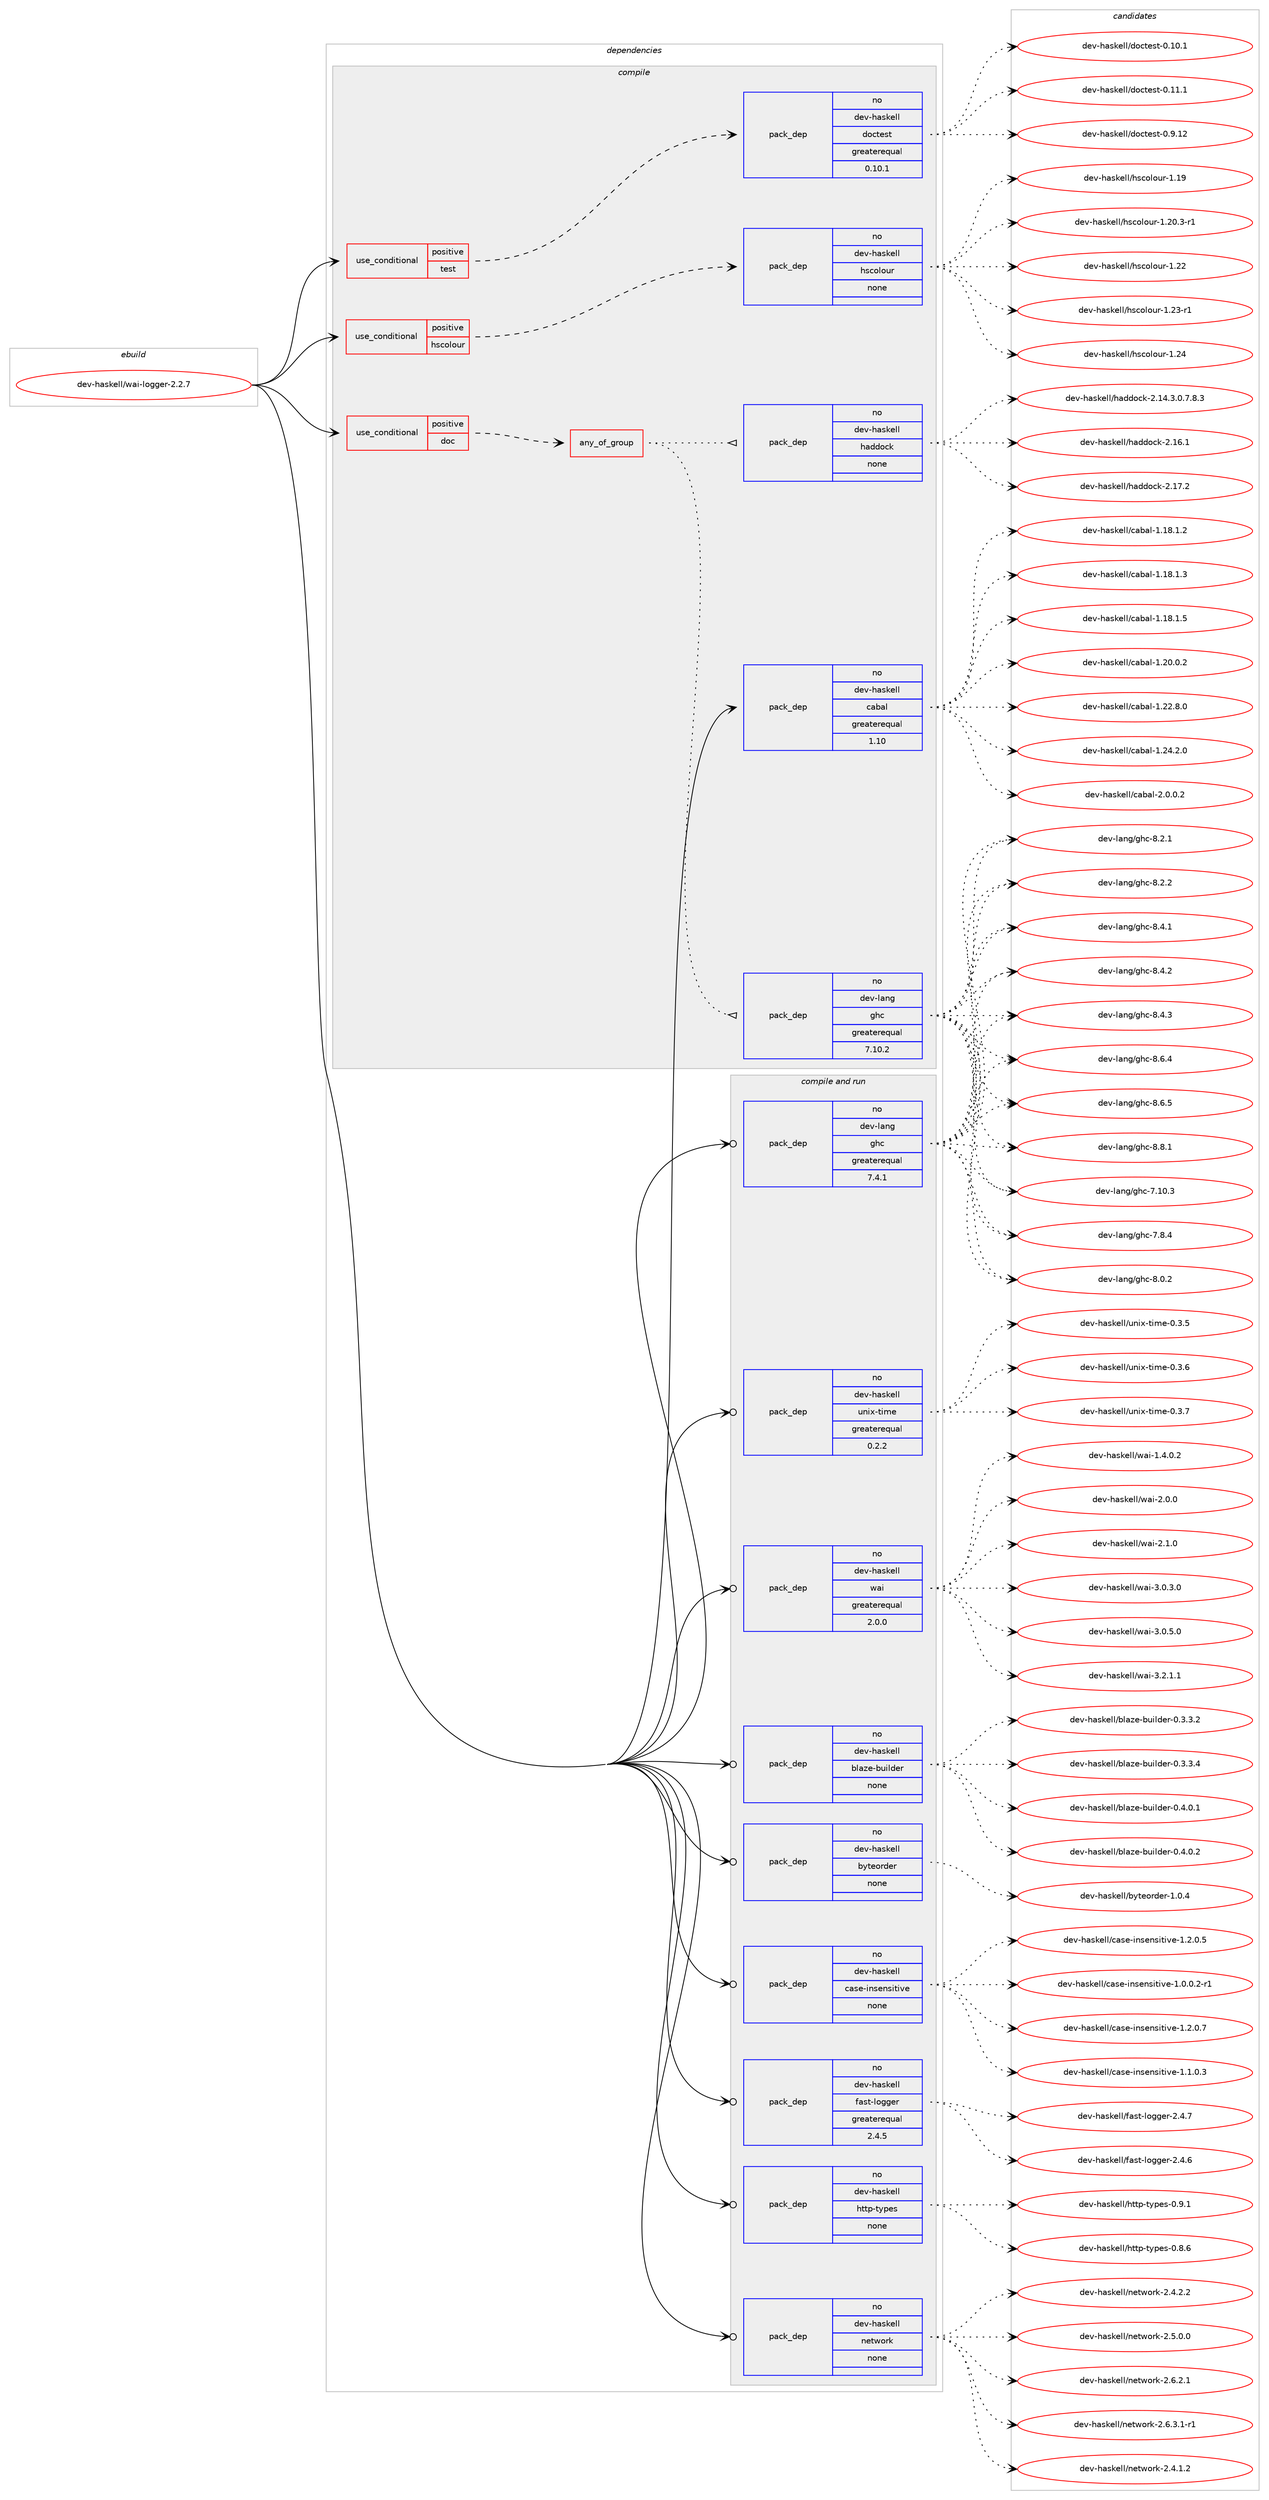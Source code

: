 digraph prolog {

# *************
# Graph options
# *************

newrank=true;
concentrate=true;
compound=true;
graph [rankdir=LR,fontname=Helvetica,fontsize=10,ranksep=1.5];#, ranksep=2.5, nodesep=0.2];
edge  [arrowhead=vee];
node  [fontname=Helvetica,fontsize=10];

# **********
# The ebuild
# **********

subgraph cluster_leftcol {
color=gray;
rank=same;
label=<<i>ebuild</i>>;
id [label="dev-haskell/wai-logger-2.2.7", color=red, width=4, href="../dev-haskell/wai-logger-2.2.7.svg"];
}

# ****************
# The dependencies
# ****************

subgraph cluster_midcol {
color=gray;
label=<<i>dependencies</i>>;
subgraph cluster_compile {
fillcolor="#eeeeee";
style=filled;
label=<<i>compile</i>>;
subgraph cond128156 {
dependency547579 [label=<<TABLE BORDER="0" CELLBORDER="1" CELLSPACING="0" CELLPADDING="4"><TR><TD ROWSPAN="3" CELLPADDING="10">use_conditional</TD></TR><TR><TD>positive</TD></TR><TR><TD>doc</TD></TR></TABLE>>, shape=none, color=red];
subgraph any10707 {
dependency547580 [label=<<TABLE BORDER="0" CELLBORDER="1" CELLSPACING="0" CELLPADDING="4"><TR><TD CELLPADDING="10">any_of_group</TD></TR></TABLE>>, shape=none, color=red];subgraph pack408359 {
dependency547581 [label=<<TABLE BORDER="0" CELLBORDER="1" CELLSPACING="0" CELLPADDING="4" WIDTH="220"><TR><TD ROWSPAN="6" CELLPADDING="30">pack_dep</TD></TR><TR><TD WIDTH="110">no</TD></TR><TR><TD>dev-haskell</TD></TR><TR><TD>haddock</TD></TR><TR><TD>none</TD></TR><TR><TD></TD></TR></TABLE>>, shape=none, color=blue];
}
dependency547580:e -> dependency547581:w [weight=20,style="dotted",arrowhead="oinv"];
subgraph pack408360 {
dependency547582 [label=<<TABLE BORDER="0" CELLBORDER="1" CELLSPACING="0" CELLPADDING="4" WIDTH="220"><TR><TD ROWSPAN="6" CELLPADDING="30">pack_dep</TD></TR><TR><TD WIDTH="110">no</TD></TR><TR><TD>dev-lang</TD></TR><TR><TD>ghc</TD></TR><TR><TD>greaterequal</TD></TR><TR><TD>7.10.2</TD></TR></TABLE>>, shape=none, color=blue];
}
dependency547580:e -> dependency547582:w [weight=20,style="dotted",arrowhead="oinv"];
}
dependency547579:e -> dependency547580:w [weight=20,style="dashed",arrowhead="vee"];
}
id:e -> dependency547579:w [weight=20,style="solid",arrowhead="vee"];
subgraph cond128157 {
dependency547583 [label=<<TABLE BORDER="0" CELLBORDER="1" CELLSPACING="0" CELLPADDING="4"><TR><TD ROWSPAN="3" CELLPADDING="10">use_conditional</TD></TR><TR><TD>positive</TD></TR><TR><TD>hscolour</TD></TR></TABLE>>, shape=none, color=red];
subgraph pack408361 {
dependency547584 [label=<<TABLE BORDER="0" CELLBORDER="1" CELLSPACING="0" CELLPADDING="4" WIDTH="220"><TR><TD ROWSPAN="6" CELLPADDING="30">pack_dep</TD></TR><TR><TD WIDTH="110">no</TD></TR><TR><TD>dev-haskell</TD></TR><TR><TD>hscolour</TD></TR><TR><TD>none</TD></TR><TR><TD></TD></TR></TABLE>>, shape=none, color=blue];
}
dependency547583:e -> dependency547584:w [weight=20,style="dashed",arrowhead="vee"];
}
id:e -> dependency547583:w [weight=20,style="solid",arrowhead="vee"];
subgraph cond128158 {
dependency547585 [label=<<TABLE BORDER="0" CELLBORDER="1" CELLSPACING="0" CELLPADDING="4"><TR><TD ROWSPAN="3" CELLPADDING="10">use_conditional</TD></TR><TR><TD>positive</TD></TR><TR><TD>test</TD></TR></TABLE>>, shape=none, color=red];
subgraph pack408362 {
dependency547586 [label=<<TABLE BORDER="0" CELLBORDER="1" CELLSPACING="0" CELLPADDING="4" WIDTH="220"><TR><TD ROWSPAN="6" CELLPADDING="30">pack_dep</TD></TR><TR><TD WIDTH="110">no</TD></TR><TR><TD>dev-haskell</TD></TR><TR><TD>doctest</TD></TR><TR><TD>greaterequal</TD></TR><TR><TD>0.10.1</TD></TR></TABLE>>, shape=none, color=blue];
}
dependency547585:e -> dependency547586:w [weight=20,style="dashed",arrowhead="vee"];
}
id:e -> dependency547585:w [weight=20,style="solid",arrowhead="vee"];
subgraph pack408363 {
dependency547587 [label=<<TABLE BORDER="0" CELLBORDER="1" CELLSPACING="0" CELLPADDING="4" WIDTH="220"><TR><TD ROWSPAN="6" CELLPADDING="30">pack_dep</TD></TR><TR><TD WIDTH="110">no</TD></TR><TR><TD>dev-haskell</TD></TR><TR><TD>cabal</TD></TR><TR><TD>greaterequal</TD></TR><TR><TD>1.10</TD></TR></TABLE>>, shape=none, color=blue];
}
id:e -> dependency547587:w [weight=20,style="solid",arrowhead="vee"];
}
subgraph cluster_compileandrun {
fillcolor="#eeeeee";
style=filled;
label=<<i>compile and run</i>>;
subgraph pack408364 {
dependency547588 [label=<<TABLE BORDER="0" CELLBORDER="1" CELLSPACING="0" CELLPADDING="4" WIDTH="220"><TR><TD ROWSPAN="6" CELLPADDING="30">pack_dep</TD></TR><TR><TD WIDTH="110">no</TD></TR><TR><TD>dev-haskell</TD></TR><TR><TD>blaze-builder</TD></TR><TR><TD>none</TD></TR><TR><TD></TD></TR></TABLE>>, shape=none, color=blue];
}
id:e -> dependency547588:w [weight=20,style="solid",arrowhead="odotvee"];
subgraph pack408365 {
dependency547589 [label=<<TABLE BORDER="0" CELLBORDER="1" CELLSPACING="0" CELLPADDING="4" WIDTH="220"><TR><TD ROWSPAN="6" CELLPADDING="30">pack_dep</TD></TR><TR><TD WIDTH="110">no</TD></TR><TR><TD>dev-haskell</TD></TR><TR><TD>byteorder</TD></TR><TR><TD>none</TD></TR><TR><TD></TD></TR></TABLE>>, shape=none, color=blue];
}
id:e -> dependency547589:w [weight=20,style="solid",arrowhead="odotvee"];
subgraph pack408366 {
dependency547590 [label=<<TABLE BORDER="0" CELLBORDER="1" CELLSPACING="0" CELLPADDING="4" WIDTH="220"><TR><TD ROWSPAN="6" CELLPADDING="30">pack_dep</TD></TR><TR><TD WIDTH="110">no</TD></TR><TR><TD>dev-haskell</TD></TR><TR><TD>case-insensitive</TD></TR><TR><TD>none</TD></TR><TR><TD></TD></TR></TABLE>>, shape=none, color=blue];
}
id:e -> dependency547590:w [weight=20,style="solid",arrowhead="odotvee"];
subgraph pack408367 {
dependency547591 [label=<<TABLE BORDER="0" CELLBORDER="1" CELLSPACING="0" CELLPADDING="4" WIDTH="220"><TR><TD ROWSPAN="6" CELLPADDING="30">pack_dep</TD></TR><TR><TD WIDTH="110">no</TD></TR><TR><TD>dev-haskell</TD></TR><TR><TD>fast-logger</TD></TR><TR><TD>greaterequal</TD></TR><TR><TD>2.4.5</TD></TR></TABLE>>, shape=none, color=blue];
}
id:e -> dependency547591:w [weight=20,style="solid",arrowhead="odotvee"];
subgraph pack408368 {
dependency547592 [label=<<TABLE BORDER="0" CELLBORDER="1" CELLSPACING="0" CELLPADDING="4" WIDTH="220"><TR><TD ROWSPAN="6" CELLPADDING="30">pack_dep</TD></TR><TR><TD WIDTH="110">no</TD></TR><TR><TD>dev-haskell</TD></TR><TR><TD>http-types</TD></TR><TR><TD>none</TD></TR><TR><TD></TD></TR></TABLE>>, shape=none, color=blue];
}
id:e -> dependency547592:w [weight=20,style="solid",arrowhead="odotvee"];
subgraph pack408369 {
dependency547593 [label=<<TABLE BORDER="0" CELLBORDER="1" CELLSPACING="0" CELLPADDING="4" WIDTH="220"><TR><TD ROWSPAN="6" CELLPADDING="30">pack_dep</TD></TR><TR><TD WIDTH="110">no</TD></TR><TR><TD>dev-haskell</TD></TR><TR><TD>network</TD></TR><TR><TD>none</TD></TR><TR><TD></TD></TR></TABLE>>, shape=none, color=blue];
}
id:e -> dependency547593:w [weight=20,style="solid",arrowhead="odotvee"];
subgraph pack408370 {
dependency547594 [label=<<TABLE BORDER="0" CELLBORDER="1" CELLSPACING="0" CELLPADDING="4" WIDTH="220"><TR><TD ROWSPAN="6" CELLPADDING="30">pack_dep</TD></TR><TR><TD WIDTH="110">no</TD></TR><TR><TD>dev-haskell</TD></TR><TR><TD>unix-time</TD></TR><TR><TD>greaterequal</TD></TR><TR><TD>0.2.2</TD></TR></TABLE>>, shape=none, color=blue];
}
id:e -> dependency547594:w [weight=20,style="solid",arrowhead="odotvee"];
subgraph pack408371 {
dependency547595 [label=<<TABLE BORDER="0" CELLBORDER="1" CELLSPACING="0" CELLPADDING="4" WIDTH="220"><TR><TD ROWSPAN="6" CELLPADDING="30">pack_dep</TD></TR><TR><TD WIDTH="110">no</TD></TR><TR><TD>dev-haskell</TD></TR><TR><TD>wai</TD></TR><TR><TD>greaterequal</TD></TR><TR><TD>2.0.0</TD></TR></TABLE>>, shape=none, color=blue];
}
id:e -> dependency547595:w [weight=20,style="solid",arrowhead="odotvee"];
subgraph pack408372 {
dependency547596 [label=<<TABLE BORDER="0" CELLBORDER="1" CELLSPACING="0" CELLPADDING="4" WIDTH="220"><TR><TD ROWSPAN="6" CELLPADDING="30">pack_dep</TD></TR><TR><TD WIDTH="110">no</TD></TR><TR><TD>dev-lang</TD></TR><TR><TD>ghc</TD></TR><TR><TD>greaterequal</TD></TR><TR><TD>7.4.1</TD></TR></TABLE>>, shape=none, color=blue];
}
id:e -> dependency547596:w [weight=20,style="solid",arrowhead="odotvee"];
}
subgraph cluster_run {
fillcolor="#eeeeee";
style=filled;
label=<<i>run</i>>;
}
}

# **************
# The candidates
# **************

subgraph cluster_choices {
rank=same;
color=gray;
label=<<i>candidates</i>>;

subgraph choice408359 {
color=black;
nodesep=1;
choice1001011184510497115107101108108471049710010011199107455046495246514648465546564651 [label="dev-haskell/haddock-2.14.3.0.7.8.3", color=red, width=4,href="../dev-haskell/haddock-2.14.3.0.7.8.3.svg"];
choice100101118451049711510710110810847104971001001119910745504649544649 [label="dev-haskell/haddock-2.16.1", color=red, width=4,href="../dev-haskell/haddock-2.16.1.svg"];
choice100101118451049711510710110810847104971001001119910745504649554650 [label="dev-haskell/haddock-2.17.2", color=red, width=4,href="../dev-haskell/haddock-2.17.2.svg"];
dependency547581:e -> choice1001011184510497115107101108108471049710010011199107455046495246514648465546564651:w [style=dotted,weight="100"];
dependency547581:e -> choice100101118451049711510710110810847104971001001119910745504649544649:w [style=dotted,weight="100"];
dependency547581:e -> choice100101118451049711510710110810847104971001001119910745504649554650:w [style=dotted,weight="100"];
}
subgraph choice408360 {
color=black;
nodesep=1;
choice1001011184510897110103471031049945554649484651 [label="dev-lang/ghc-7.10.3", color=red, width=4,href="../dev-lang/ghc-7.10.3.svg"];
choice10010111845108971101034710310499455546564652 [label="dev-lang/ghc-7.8.4", color=red, width=4,href="../dev-lang/ghc-7.8.4.svg"];
choice10010111845108971101034710310499455646484650 [label="dev-lang/ghc-8.0.2", color=red, width=4,href="../dev-lang/ghc-8.0.2.svg"];
choice10010111845108971101034710310499455646504649 [label="dev-lang/ghc-8.2.1", color=red, width=4,href="../dev-lang/ghc-8.2.1.svg"];
choice10010111845108971101034710310499455646504650 [label="dev-lang/ghc-8.2.2", color=red, width=4,href="../dev-lang/ghc-8.2.2.svg"];
choice10010111845108971101034710310499455646524649 [label="dev-lang/ghc-8.4.1", color=red, width=4,href="../dev-lang/ghc-8.4.1.svg"];
choice10010111845108971101034710310499455646524650 [label="dev-lang/ghc-8.4.2", color=red, width=4,href="../dev-lang/ghc-8.4.2.svg"];
choice10010111845108971101034710310499455646524651 [label="dev-lang/ghc-8.4.3", color=red, width=4,href="../dev-lang/ghc-8.4.3.svg"];
choice10010111845108971101034710310499455646544652 [label="dev-lang/ghc-8.6.4", color=red, width=4,href="../dev-lang/ghc-8.6.4.svg"];
choice10010111845108971101034710310499455646544653 [label="dev-lang/ghc-8.6.5", color=red, width=4,href="../dev-lang/ghc-8.6.5.svg"];
choice10010111845108971101034710310499455646564649 [label="dev-lang/ghc-8.8.1", color=red, width=4,href="../dev-lang/ghc-8.8.1.svg"];
dependency547582:e -> choice1001011184510897110103471031049945554649484651:w [style=dotted,weight="100"];
dependency547582:e -> choice10010111845108971101034710310499455546564652:w [style=dotted,weight="100"];
dependency547582:e -> choice10010111845108971101034710310499455646484650:w [style=dotted,weight="100"];
dependency547582:e -> choice10010111845108971101034710310499455646504649:w [style=dotted,weight="100"];
dependency547582:e -> choice10010111845108971101034710310499455646504650:w [style=dotted,weight="100"];
dependency547582:e -> choice10010111845108971101034710310499455646524649:w [style=dotted,weight="100"];
dependency547582:e -> choice10010111845108971101034710310499455646524650:w [style=dotted,weight="100"];
dependency547582:e -> choice10010111845108971101034710310499455646524651:w [style=dotted,weight="100"];
dependency547582:e -> choice10010111845108971101034710310499455646544652:w [style=dotted,weight="100"];
dependency547582:e -> choice10010111845108971101034710310499455646544653:w [style=dotted,weight="100"];
dependency547582:e -> choice10010111845108971101034710310499455646564649:w [style=dotted,weight="100"];
}
subgraph choice408361 {
color=black;
nodesep=1;
choice100101118451049711510710110810847104115991111081111171144549464957 [label="dev-haskell/hscolour-1.19", color=red, width=4,href="../dev-haskell/hscolour-1.19.svg"];
choice10010111845104971151071011081084710411599111108111117114454946504846514511449 [label="dev-haskell/hscolour-1.20.3-r1", color=red, width=4,href="../dev-haskell/hscolour-1.20.3-r1.svg"];
choice100101118451049711510710110810847104115991111081111171144549465050 [label="dev-haskell/hscolour-1.22", color=red, width=4,href="../dev-haskell/hscolour-1.22.svg"];
choice1001011184510497115107101108108471041159911110811111711445494650514511449 [label="dev-haskell/hscolour-1.23-r1", color=red, width=4,href="../dev-haskell/hscolour-1.23-r1.svg"];
choice100101118451049711510710110810847104115991111081111171144549465052 [label="dev-haskell/hscolour-1.24", color=red, width=4,href="../dev-haskell/hscolour-1.24.svg"];
dependency547584:e -> choice100101118451049711510710110810847104115991111081111171144549464957:w [style=dotted,weight="100"];
dependency547584:e -> choice10010111845104971151071011081084710411599111108111117114454946504846514511449:w [style=dotted,weight="100"];
dependency547584:e -> choice100101118451049711510710110810847104115991111081111171144549465050:w [style=dotted,weight="100"];
dependency547584:e -> choice1001011184510497115107101108108471041159911110811111711445494650514511449:w [style=dotted,weight="100"];
dependency547584:e -> choice100101118451049711510710110810847104115991111081111171144549465052:w [style=dotted,weight="100"];
}
subgraph choice408362 {
color=black;
nodesep=1;
choice1001011184510497115107101108108471001119911610111511645484649484649 [label="dev-haskell/doctest-0.10.1", color=red, width=4,href="../dev-haskell/doctest-0.10.1.svg"];
choice1001011184510497115107101108108471001119911610111511645484649494649 [label="dev-haskell/doctest-0.11.1", color=red, width=4,href="../dev-haskell/doctest-0.11.1.svg"];
choice1001011184510497115107101108108471001119911610111511645484657464950 [label="dev-haskell/doctest-0.9.12", color=red, width=4,href="../dev-haskell/doctest-0.9.12.svg"];
dependency547586:e -> choice1001011184510497115107101108108471001119911610111511645484649484649:w [style=dotted,weight="100"];
dependency547586:e -> choice1001011184510497115107101108108471001119911610111511645484649494649:w [style=dotted,weight="100"];
dependency547586:e -> choice1001011184510497115107101108108471001119911610111511645484657464950:w [style=dotted,weight="100"];
}
subgraph choice408363 {
color=black;
nodesep=1;
choice10010111845104971151071011081084799979897108454946495646494650 [label="dev-haskell/cabal-1.18.1.2", color=red, width=4,href="../dev-haskell/cabal-1.18.1.2.svg"];
choice10010111845104971151071011081084799979897108454946495646494651 [label="dev-haskell/cabal-1.18.1.3", color=red, width=4,href="../dev-haskell/cabal-1.18.1.3.svg"];
choice10010111845104971151071011081084799979897108454946495646494653 [label="dev-haskell/cabal-1.18.1.5", color=red, width=4,href="../dev-haskell/cabal-1.18.1.5.svg"];
choice10010111845104971151071011081084799979897108454946504846484650 [label="dev-haskell/cabal-1.20.0.2", color=red, width=4,href="../dev-haskell/cabal-1.20.0.2.svg"];
choice10010111845104971151071011081084799979897108454946505046564648 [label="dev-haskell/cabal-1.22.8.0", color=red, width=4,href="../dev-haskell/cabal-1.22.8.0.svg"];
choice10010111845104971151071011081084799979897108454946505246504648 [label="dev-haskell/cabal-1.24.2.0", color=red, width=4,href="../dev-haskell/cabal-1.24.2.0.svg"];
choice100101118451049711510710110810847999798971084550464846484650 [label="dev-haskell/cabal-2.0.0.2", color=red, width=4,href="../dev-haskell/cabal-2.0.0.2.svg"];
dependency547587:e -> choice10010111845104971151071011081084799979897108454946495646494650:w [style=dotted,weight="100"];
dependency547587:e -> choice10010111845104971151071011081084799979897108454946495646494651:w [style=dotted,weight="100"];
dependency547587:e -> choice10010111845104971151071011081084799979897108454946495646494653:w [style=dotted,weight="100"];
dependency547587:e -> choice10010111845104971151071011081084799979897108454946504846484650:w [style=dotted,weight="100"];
dependency547587:e -> choice10010111845104971151071011081084799979897108454946505046564648:w [style=dotted,weight="100"];
dependency547587:e -> choice10010111845104971151071011081084799979897108454946505246504648:w [style=dotted,weight="100"];
dependency547587:e -> choice100101118451049711510710110810847999798971084550464846484650:w [style=dotted,weight="100"];
}
subgraph choice408364 {
color=black;
nodesep=1;
choice100101118451049711510710110810847981089712210145981171051081001011144548465146514650 [label="dev-haskell/blaze-builder-0.3.3.2", color=red, width=4,href="../dev-haskell/blaze-builder-0.3.3.2.svg"];
choice100101118451049711510710110810847981089712210145981171051081001011144548465146514652 [label="dev-haskell/blaze-builder-0.3.3.4", color=red, width=4,href="../dev-haskell/blaze-builder-0.3.3.4.svg"];
choice100101118451049711510710110810847981089712210145981171051081001011144548465246484649 [label="dev-haskell/blaze-builder-0.4.0.1", color=red, width=4,href="../dev-haskell/blaze-builder-0.4.0.1.svg"];
choice100101118451049711510710110810847981089712210145981171051081001011144548465246484650 [label="dev-haskell/blaze-builder-0.4.0.2", color=red, width=4,href="../dev-haskell/blaze-builder-0.4.0.2.svg"];
dependency547588:e -> choice100101118451049711510710110810847981089712210145981171051081001011144548465146514650:w [style=dotted,weight="100"];
dependency547588:e -> choice100101118451049711510710110810847981089712210145981171051081001011144548465146514652:w [style=dotted,weight="100"];
dependency547588:e -> choice100101118451049711510710110810847981089712210145981171051081001011144548465246484649:w [style=dotted,weight="100"];
dependency547588:e -> choice100101118451049711510710110810847981089712210145981171051081001011144548465246484650:w [style=dotted,weight="100"];
}
subgraph choice408365 {
color=black;
nodesep=1;
choice10010111845104971151071011081084798121116101111114100101114454946484652 [label="dev-haskell/byteorder-1.0.4", color=red, width=4,href="../dev-haskell/byteorder-1.0.4.svg"];
dependency547589:e -> choice10010111845104971151071011081084798121116101111114100101114454946484652:w [style=dotted,weight="100"];
}
subgraph choice408366 {
color=black;
nodesep=1;
choice10010111845104971151071011081084799971151014510511011510111011510511610511810145494648464846504511449 [label="dev-haskell/case-insensitive-1.0.0.2-r1", color=red, width=4,href="../dev-haskell/case-insensitive-1.0.0.2-r1.svg"];
choice1001011184510497115107101108108479997115101451051101151011101151051161051181014549464946484651 [label="dev-haskell/case-insensitive-1.1.0.3", color=red, width=4,href="../dev-haskell/case-insensitive-1.1.0.3.svg"];
choice1001011184510497115107101108108479997115101451051101151011101151051161051181014549465046484653 [label="dev-haskell/case-insensitive-1.2.0.5", color=red, width=4,href="../dev-haskell/case-insensitive-1.2.0.5.svg"];
choice1001011184510497115107101108108479997115101451051101151011101151051161051181014549465046484655 [label="dev-haskell/case-insensitive-1.2.0.7", color=red, width=4,href="../dev-haskell/case-insensitive-1.2.0.7.svg"];
dependency547590:e -> choice10010111845104971151071011081084799971151014510511011510111011510511610511810145494648464846504511449:w [style=dotted,weight="100"];
dependency547590:e -> choice1001011184510497115107101108108479997115101451051101151011101151051161051181014549464946484651:w [style=dotted,weight="100"];
dependency547590:e -> choice1001011184510497115107101108108479997115101451051101151011101151051161051181014549465046484653:w [style=dotted,weight="100"];
dependency547590:e -> choice1001011184510497115107101108108479997115101451051101151011101151051161051181014549465046484655:w [style=dotted,weight="100"];
}
subgraph choice408367 {
color=black;
nodesep=1;
choice1001011184510497115107101108108471029711511645108111103103101114455046524654 [label="dev-haskell/fast-logger-2.4.6", color=red, width=4,href="../dev-haskell/fast-logger-2.4.6.svg"];
choice1001011184510497115107101108108471029711511645108111103103101114455046524655 [label="dev-haskell/fast-logger-2.4.7", color=red, width=4,href="../dev-haskell/fast-logger-2.4.7.svg"];
dependency547591:e -> choice1001011184510497115107101108108471029711511645108111103103101114455046524654:w [style=dotted,weight="100"];
dependency547591:e -> choice1001011184510497115107101108108471029711511645108111103103101114455046524655:w [style=dotted,weight="100"];
}
subgraph choice408368 {
color=black;
nodesep=1;
choice10010111845104971151071011081084710411611611245116121112101115454846564654 [label="dev-haskell/http-types-0.8.6", color=red, width=4,href="../dev-haskell/http-types-0.8.6.svg"];
choice10010111845104971151071011081084710411611611245116121112101115454846574649 [label="dev-haskell/http-types-0.9.1", color=red, width=4,href="../dev-haskell/http-types-0.9.1.svg"];
dependency547592:e -> choice10010111845104971151071011081084710411611611245116121112101115454846564654:w [style=dotted,weight="100"];
dependency547592:e -> choice10010111845104971151071011081084710411611611245116121112101115454846574649:w [style=dotted,weight="100"];
}
subgraph choice408369 {
color=black;
nodesep=1;
choice1001011184510497115107101108108471101011161191111141074550465246494650 [label="dev-haskell/network-2.4.1.2", color=red, width=4,href="../dev-haskell/network-2.4.1.2.svg"];
choice1001011184510497115107101108108471101011161191111141074550465246504650 [label="dev-haskell/network-2.4.2.2", color=red, width=4,href="../dev-haskell/network-2.4.2.2.svg"];
choice1001011184510497115107101108108471101011161191111141074550465346484648 [label="dev-haskell/network-2.5.0.0", color=red, width=4,href="../dev-haskell/network-2.5.0.0.svg"];
choice1001011184510497115107101108108471101011161191111141074550465446504649 [label="dev-haskell/network-2.6.2.1", color=red, width=4,href="../dev-haskell/network-2.6.2.1.svg"];
choice10010111845104971151071011081084711010111611911111410745504654465146494511449 [label="dev-haskell/network-2.6.3.1-r1", color=red, width=4,href="../dev-haskell/network-2.6.3.1-r1.svg"];
dependency547593:e -> choice1001011184510497115107101108108471101011161191111141074550465246494650:w [style=dotted,weight="100"];
dependency547593:e -> choice1001011184510497115107101108108471101011161191111141074550465246504650:w [style=dotted,weight="100"];
dependency547593:e -> choice1001011184510497115107101108108471101011161191111141074550465346484648:w [style=dotted,weight="100"];
dependency547593:e -> choice1001011184510497115107101108108471101011161191111141074550465446504649:w [style=dotted,weight="100"];
dependency547593:e -> choice10010111845104971151071011081084711010111611911111410745504654465146494511449:w [style=dotted,weight="100"];
}
subgraph choice408370 {
color=black;
nodesep=1;
choice10010111845104971151071011081084711711010512045116105109101454846514653 [label="dev-haskell/unix-time-0.3.5", color=red, width=4,href="../dev-haskell/unix-time-0.3.5.svg"];
choice10010111845104971151071011081084711711010512045116105109101454846514654 [label="dev-haskell/unix-time-0.3.6", color=red, width=4,href="../dev-haskell/unix-time-0.3.6.svg"];
choice10010111845104971151071011081084711711010512045116105109101454846514655 [label="dev-haskell/unix-time-0.3.7", color=red, width=4,href="../dev-haskell/unix-time-0.3.7.svg"];
dependency547594:e -> choice10010111845104971151071011081084711711010512045116105109101454846514653:w [style=dotted,weight="100"];
dependency547594:e -> choice10010111845104971151071011081084711711010512045116105109101454846514654:w [style=dotted,weight="100"];
dependency547594:e -> choice10010111845104971151071011081084711711010512045116105109101454846514655:w [style=dotted,weight="100"];
}
subgraph choice408371 {
color=black;
nodesep=1;
choice100101118451049711510710110810847119971054549465246484650 [label="dev-haskell/wai-1.4.0.2", color=red, width=4,href="../dev-haskell/wai-1.4.0.2.svg"];
choice10010111845104971151071011081084711997105455046484648 [label="dev-haskell/wai-2.0.0", color=red, width=4,href="../dev-haskell/wai-2.0.0.svg"];
choice10010111845104971151071011081084711997105455046494648 [label="dev-haskell/wai-2.1.0", color=red, width=4,href="../dev-haskell/wai-2.1.0.svg"];
choice100101118451049711510710110810847119971054551464846514648 [label="dev-haskell/wai-3.0.3.0", color=red, width=4,href="../dev-haskell/wai-3.0.3.0.svg"];
choice100101118451049711510710110810847119971054551464846534648 [label="dev-haskell/wai-3.0.5.0", color=red, width=4,href="../dev-haskell/wai-3.0.5.0.svg"];
choice100101118451049711510710110810847119971054551465046494649 [label="dev-haskell/wai-3.2.1.1", color=red, width=4,href="../dev-haskell/wai-3.2.1.1.svg"];
dependency547595:e -> choice100101118451049711510710110810847119971054549465246484650:w [style=dotted,weight="100"];
dependency547595:e -> choice10010111845104971151071011081084711997105455046484648:w [style=dotted,weight="100"];
dependency547595:e -> choice10010111845104971151071011081084711997105455046494648:w [style=dotted,weight="100"];
dependency547595:e -> choice100101118451049711510710110810847119971054551464846514648:w [style=dotted,weight="100"];
dependency547595:e -> choice100101118451049711510710110810847119971054551464846534648:w [style=dotted,weight="100"];
dependency547595:e -> choice100101118451049711510710110810847119971054551465046494649:w [style=dotted,weight="100"];
}
subgraph choice408372 {
color=black;
nodesep=1;
choice1001011184510897110103471031049945554649484651 [label="dev-lang/ghc-7.10.3", color=red, width=4,href="../dev-lang/ghc-7.10.3.svg"];
choice10010111845108971101034710310499455546564652 [label="dev-lang/ghc-7.8.4", color=red, width=4,href="../dev-lang/ghc-7.8.4.svg"];
choice10010111845108971101034710310499455646484650 [label="dev-lang/ghc-8.0.2", color=red, width=4,href="../dev-lang/ghc-8.0.2.svg"];
choice10010111845108971101034710310499455646504649 [label="dev-lang/ghc-8.2.1", color=red, width=4,href="../dev-lang/ghc-8.2.1.svg"];
choice10010111845108971101034710310499455646504650 [label="dev-lang/ghc-8.2.2", color=red, width=4,href="../dev-lang/ghc-8.2.2.svg"];
choice10010111845108971101034710310499455646524649 [label="dev-lang/ghc-8.4.1", color=red, width=4,href="../dev-lang/ghc-8.4.1.svg"];
choice10010111845108971101034710310499455646524650 [label="dev-lang/ghc-8.4.2", color=red, width=4,href="../dev-lang/ghc-8.4.2.svg"];
choice10010111845108971101034710310499455646524651 [label="dev-lang/ghc-8.4.3", color=red, width=4,href="../dev-lang/ghc-8.4.3.svg"];
choice10010111845108971101034710310499455646544652 [label="dev-lang/ghc-8.6.4", color=red, width=4,href="../dev-lang/ghc-8.6.4.svg"];
choice10010111845108971101034710310499455646544653 [label="dev-lang/ghc-8.6.5", color=red, width=4,href="../dev-lang/ghc-8.6.5.svg"];
choice10010111845108971101034710310499455646564649 [label="dev-lang/ghc-8.8.1", color=red, width=4,href="../dev-lang/ghc-8.8.1.svg"];
dependency547596:e -> choice1001011184510897110103471031049945554649484651:w [style=dotted,weight="100"];
dependency547596:e -> choice10010111845108971101034710310499455546564652:w [style=dotted,weight="100"];
dependency547596:e -> choice10010111845108971101034710310499455646484650:w [style=dotted,weight="100"];
dependency547596:e -> choice10010111845108971101034710310499455646504649:w [style=dotted,weight="100"];
dependency547596:e -> choice10010111845108971101034710310499455646504650:w [style=dotted,weight="100"];
dependency547596:e -> choice10010111845108971101034710310499455646524649:w [style=dotted,weight="100"];
dependency547596:e -> choice10010111845108971101034710310499455646524650:w [style=dotted,weight="100"];
dependency547596:e -> choice10010111845108971101034710310499455646524651:w [style=dotted,weight="100"];
dependency547596:e -> choice10010111845108971101034710310499455646544652:w [style=dotted,weight="100"];
dependency547596:e -> choice10010111845108971101034710310499455646544653:w [style=dotted,weight="100"];
dependency547596:e -> choice10010111845108971101034710310499455646564649:w [style=dotted,weight="100"];
}
}

}

